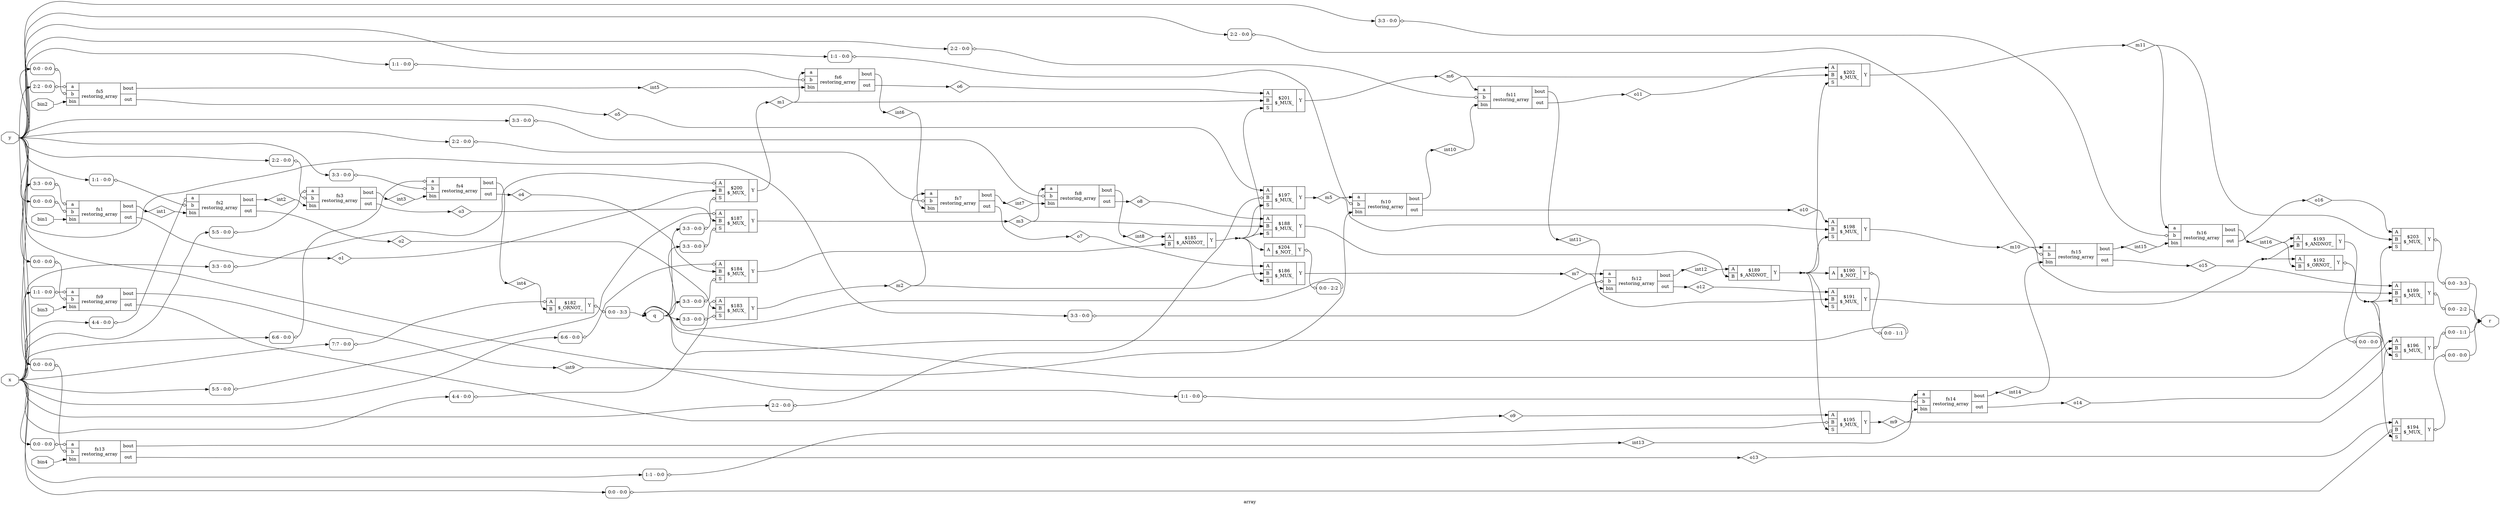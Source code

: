 digraph "array" {
label="array";
rankdir="LR";
remincross=true;
n8 [ shape=octagon, label="bin1", color="black", fontcolor="black" ];
n9 [ shape=octagon, label="bin2", color="black", fontcolor="black" ];
n10 [ shape=octagon, label="bin3", color="black", fontcolor="black" ];
n11 [ shape=octagon, label="bin4", color="black", fontcolor="black" ];
n12 [ shape=diamond, label="int1", color="black", fontcolor="black" ];
n13 [ shape=diamond, label="int10", color="black", fontcolor="black" ];
n14 [ shape=diamond, label="int11", color="black", fontcolor="black" ];
n15 [ shape=diamond, label="int12", color="black", fontcolor="black" ];
n16 [ shape=diamond, label="int13", color="black", fontcolor="black" ];
n17 [ shape=diamond, label="int14", color="black", fontcolor="black" ];
n18 [ shape=diamond, label="int15", color="black", fontcolor="black" ];
n19 [ shape=diamond, label="int16", color="black", fontcolor="black" ];
n20 [ shape=diamond, label="int2", color="black", fontcolor="black" ];
n21 [ shape=diamond, label="int3", color="black", fontcolor="black" ];
n22 [ shape=diamond, label="int4", color="black", fontcolor="black" ];
n23 [ shape=diamond, label="int5", color="black", fontcolor="black" ];
n24 [ shape=diamond, label="int6", color="black", fontcolor="black" ];
n25 [ shape=diamond, label="int7", color="black", fontcolor="black" ];
n26 [ shape=diamond, label="int8", color="black", fontcolor="black" ];
n27 [ shape=diamond, label="int9", color="black", fontcolor="black" ];
n28 [ shape=diamond, label="m1", color="black", fontcolor="black" ];
n29 [ shape=diamond, label="m10", color="black", fontcolor="black" ];
n30 [ shape=diamond, label="m11", color="black", fontcolor="black" ];
n31 [ shape=diamond, label="m2", color="black", fontcolor="black" ];
n32 [ shape=diamond, label="m3", color="black", fontcolor="black" ];
n33 [ shape=diamond, label="m5", color="black", fontcolor="black" ];
n34 [ shape=diamond, label="m6", color="black", fontcolor="black" ];
n35 [ shape=diamond, label="m7", color="black", fontcolor="black" ];
n36 [ shape=diamond, label="m9", color="black", fontcolor="black" ];
n37 [ shape=diamond, label="o1", color="black", fontcolor="black" ];
n38 [ shape=diamond, label="o10", color="black", fontcolor="black" ];
n39 [ shape=diamond, label="o11", color="black", fontcolor="black" ];
n40 [ shape=diamond, label="o12", color="black", fontcolor="black" ];
n41 [ shape=diamond, label="o13", color="black", fontcolor="black" ];
n42 [ shape=diamond, label="o14", color="black", fontcolor="black" ];
n43 [ shape=diamond, label="o15", color="black", fontcolor="black" ];
n44 [ shape=diamond, label="o16", color="black", fontcolor="black" ];
n45 [ shape=diamond, label="o2", color="black", fontcolor="black" ];
n46 [ shape=diamond, label="o3", color="black", fontcolor="black" ];
n47 [ shape=diamond, label="o4", color="black", fontcolor="black" ];
n48 [ shape=diamond, label="o5", color="black", fontcolor="black" ];
n49 [ shape=diamond, label="o6", color="black", fontcolor="black" ];
n50 [ shape=diamond, label="o7", color="black", fontcolor="black" ];
n51 [ shape=diamond, label="o8", color="black", fontcolor="black" ];
n52 [ shape=diamond, label="o9", color="black", fontcolor="black" ];
n53 [ shape=octagon, label="q", color="black", fontcolor="black" ];
n54 [ shape=octagon, label="r", color="black", fontcolor="black" ];
n55 [ shape=octagon, label="x", color="black", fontcolor="black" ];
n56 [ shape=octagon, label="y", color="black", fontcolor="black" ];
c60 [ shape=record, label="{{<p57> A|<p58> B}|$182\n$_ORNOT_|{<p59> Y}}" ];
x0 [ shape=record, style=rounded, label="<s0> 7:7 - 0:0 " ];
x0:e -> c60:p57:w [arrowhead=odiamond, arrowtail=odiamond, dir=both, color="black", label=""];
x1 [ shape=record, style=rounded, label="<s0> 0:0 - 3:3 " ];
c60:p59:e -> x1:w [arrowhead=odiamond, arrowtail=odiamond, dir=both, color="black", label=""];
c62 [ shape=record, label="{{<p57> A|<p58> B|<p61> S}|$183\n$_MUX_|{<p59> Y}}" ];
x2 [ shape=record, style=rounded, label="<s0> 4:4 - 0:0 " ];
x2:e -> c62:p57:w [arrowhead=odiamond, arrowtail=odiamond, dir=both, color="black", label=""];
x3 [ shape=record, style=rounded, label="<s0> 3:3 - 0:0 " ];
x3:e -> c62:p61:w [arrowhead=odiamond, arrowtail=odiamond, dir=both, color="black", label=""];
c63 [ shape=record, label="{{<p57> A|<p58> B|<p61> S}|$184\n$_MUX_|{<p59> Y}}" ];
x4 [ shape=record, style=rounded, label="<s0> 6:6 - 0:0 " ];
x4:e -> c63:p57:w [arrowhead=odiamond, arrowtail=odiamond, dir=both, color="black", label=""];
x5 [ shape=record, style=rounded, label="<s0> 3:3 - 0:0 " ];
x5:e -> c63:p61:w [arrowhead=odiamond, arrowtail=odiamond, dir=both, color="black", label=""];
c64 [ shape=record, label="{{<p57> A|<p58> B}|$185\n$_ANDNOT_|{<p59> Y}}" ];
c65 [ shape=record, label="{{<p57> A|<p58> B|<p61> S}|$186\n$_MUX_|{<p59> Y}}" ];
c66 [ shape=record, label="{{<p57> A|<p58> B|<p61> S}|$187\n$_MUX_|{<p59> Y}}" ];
x6 [ shape=record, style=rounded, label="<s0> 5:5 - 0:0 " ];
x6:e -> c66:p57:w [arrowhead=odiamond, arrowtail=odiamond, dir=both, color="black", label=""];
x7 [ shape=record, style=rounded, label="<s0> 3:3 - 0:0 " ];
x7:e -> c66:p61:w [arrowhead=odiamond, arrowtail=odiamond, dir=both, color="black", label=""];
c67 [ shape=record, label="{{<p57> A|<p58> B|<p61> S}|$188\n$_MUX_|{<p59> Y}}" ];
c68 [ shape=record, label="{{<p57> A|<p58> B}|$189\n$_ANDNOT_|{<p59> Y}}" ];
c69 [ shape=record, label="{{<p57> A}|$190\n$_NOT_|{<p59> Y}}" ];
x8 [ shape=record, style=rounded, label="<s0> 0:0 - 1:1 " ];
c69:p59:e -> x8:w [arrowhead=odiamond, arrowtail=odiamond, dir=both, color="black", label=""];
c70 [ shape=record, label="{{<p57> A|<p58> B|<p61> S}|$191\n$_MUX_|{<p59> Y}}" ];
c71 [ shape=record, label="{{<p57> A|<p58> B}|$192\n$_ORNOT_|{<p59> Y}}" ];
x9 [ shape=record, style=rounded, label="<s0> 0:0 - 0:0 " ];
c71:p59:e -> x9:w [arrowhead=odiamond, arrowtail=odiamond, dir=both, color="black", label=""];
c72 [ shape=record, label="{{<p57> A|<p58> B}|$193\n$_ANDNOT_|{<p59> Y}}" ];
c73 [ shape=record, label="{{<p57> A|<p58> B|<p61> S}|$194\n$_MUX_|{<p59> Y}}" ];
x10 [ shape=record, style=rounded, label="<s0> 0:0 - 0:0 " ];
x10:e -> c73:p58:w [arrowhead=odiamond, arrowtail=odiamond, dir=both, color="black", label=""];
x11 [ shape=record, style=rounded, label="<s0> 0:0 - 0:0 " ];
c73:p59:e -> x11:w [arrowhead=odiamond, arrowtail=odiamond, dir=both, color="black", label=""];
c74 [ shape=record, label="{{<p57> A|<p58> B|<p61> S}|$195\n$_MUX_|{<p59> Y}}" ];
x12 [ shape=record, style=rounded, label="<s0> 1:1 - 0:0 " ];
x12:e -> c74:p58:w [arrowhead=odiamond, arrowtail=odiamond, dir=both, color="black", label=""];
c75 [ shape=record, label="{{<p57> A|<p58> B|<p61> S}|$196\n$_MUX_|{<p59> Y}}" ];
x13 [ shape=record, style=rounded, label="<s0> 0:0 - 1:1 " ];
c75:p59:e -> x13:w [arrowhead=odiamond, arrowtail=odiamond, dir=both, color="black", label=""];
c76 [ shape=record, label="{{<p57> A|<p58> B|<p61> S}|$197\n$_MUX_|{<p59> Y}}" ];
x14 [ shape=record, style=rounded, label="<s0> 2:2 - 0:0 " ];
x14:e -> c76:p58:w [arrowhead=odiamond, arrowtail=odiamond, dir=both, color="black", label=""];
c77 [ shape=record, label="{{<p57> A|<p58> B|<p61> S}|$198\n$_MUX_|{<p59> Y}}" ];
c78 [ shape=record, label="{{<p57> A|<p58> B|<p61> S}|$199\n$_MUX_|{<p59> Y}}" ];
x15 [ shape=record, style=rounded, label="<s0> 0:0 - 2:2 " ];
c78:p59:e -> x15:w [arrowhead=odiamond, arrowtail=odiamond, dir=both, color="black", label=""];
c79 [ shape=record, label="{{<p57> A|<p58> B|<p61> S}|$200\n$_MUX_|{<p59> Y}}" ];
x16 [ shape=record, style=rounded, label="<s0> 3:3 - 0:0 " ];
x16:e -> c79:p57:w [arrowhead=odiamond, arrowtail=odiamond, dir=both, color="black", label=""];
x17 [ shape=record, style=rounded, label="<s0> 3:3 - 0:0 " ];
x17:e -> c79:p61:w [arrowhead=odiamond, arrowtail=odiamond, dir=both, color="black", label=""];
c80 [ shape=record, label="{{<p57> A|<p58> B|<p61> S}|$201\n$_MUX_|{<p59> Y}}" ];
c81 [ shape=record, label="{{<p57> A|<p58> B|<p61> S}|$202\n$_MUX_|{<p59> Y}}" ];
c82 [ shape=record, label="{{<p57> A|<p58> B|<p61> S}|$203\n$_MUX_|{<p59> Y}}" ];
x18 [ shape=record, style=rounded, label="<s0> 0:0 - 3:3 " ];
c82:p59:e -> x18:w [arrowhead=odiamond, arrowtail=odiamond, dir=both, color="black", label=""];
c83 [ shape=record, label="{{<p57> A}|$204\n$_NOT_|{<p59> Y}}" ];
x19 [ shape=record, style=rounded, label="<s0> 0:0 - 2:2 " ];
c83:p59:e -> x19:w [arrowhead=odiamond, arrowtail=odiamond, dir=both, color="black", label=""];
c89 [ shape=record, label="{{<p84> a|<p85> b|<p86> bin}|fs1\nrestoring_array|{<p87> bout|<p88> out}}" ];
x20 [ shape=record, style=rounded, label="<s0> 3:3 - 0:0 " ];
x20:e -> c89:p84:w [arrowhead=odiamond, arrowtail=odiamond, dir=both, color="black", label=""];
x21 [ shape=record, style=rounded, label="<s0> 0:0 - 0:0 " ];
x21:e -> c89:p85:w [arrowhead=odiamond, arrowtail=odiamond, dir=both, color="black", label=""];
c90 [ shape=record, label="{{<p84> a|<p85> b|<p86> bin}|fs10\nrestoring_array|{<p87> bout|<p88> out}}" ];
x22 [ shape=record, style=rounded, label="<s0> 1:1 - 0:0 " ];
x22:e -> c90:p85:w [arrowhead=odiamond, arrowtail=odiamond, dir=both, color="black", label=""];
c91 [ shape=record, label="{{<p84> a|<p85> b|<p86> bin}|fs11\nrestoring_array|{<p87> bout|<p88> out}}" ];
x23 [ shape=record, style=rounded, label="<s0> 2:2 - 0:0 " ];
x23:e -> c91:p85:w [arrowhead=odiamond, arrowtail=odiamond, dir=both, color="black", label=""];
c92 [ shape=record, label="{{<p84> a|<p85> b|<p86> bin}|fs12\nrestoring_array|{<p87> bout|<p88> out}}" ];
x24 [ shape=record, style=rounded, label="<s0> 3:3 - 0:0 " ];
x24:e -> c92:p85:w [arrowhead=odiamond, arrowtail=odiamond, dir=both, color="black", label=""];
c93 [ shape=record, label="{{<p84> a|<p85> b|<p86> bin}|fs13\nrestoring_array|{<p87> bout|<p88> out}}" ];
x25 [ shape=record, style=rounded, label="<s0> 0:0 - 0:0 " ];
x25:e -> c93:p84:w [arrowhead=odiamond, arrowtail=odiamond, dir=both, color="black", label=""];
x26 [ shape=record, style=rounded, label="<s0> 0:0 - 0:0 " ];
x26:e -> c93:p85:w [arrowhead=odiamond, arrowtail=odiamond, dir=both, color="black", label=""];
c94 [ shape=record, label="{{<p84> a|<p85> b|<p86> bin}|fs14\nrestoring_array|{<p87> bout|<p88> out}}" ];
x27 [ shape=record, style=rounded, label="<s0> 1:1 - 0:0 " ];
x27:e -> c94:p85:w [arrowhead=odiamond, arrowtail=odiamond, dir=both, color="black", label=""];
c95 [ shape=record, label="{{<p84> a|<p85> b|<p86> bin}|fs15\nrestoring_array|{<p87> bout|<p88> out}}" ];
x28 [ shape=record, style=rounded, label="<s0> 2:2 - 0:0 " ];
x28:e -> c95:p85:w [arrowhead=odiamond, arrowtail=odiamond, dir=both, color="black", label=""];
c96 [ shape=record, label="{{<p84> a|<p85> b|<p86> bin}|fs16\nrestoring_array|{<p87> bout|<p88> out}}" ];
x29 [ shape=record, style=rounded, label="<s0> 3:3 - 0:0 " ];
x29:e -> c96:p85:w [arrowhead=odiamond, arrowtail=odiamond, dir=both, color="black", label=""];
c97 [ shape=record, label="{{<p84> a|<p85> b|<p86> bin}|fs2\nrestoring_array|{<p87> bout|<p88> out}}" ];
x30 [ shape=record, style=rounded, label="<s0> 4:4 - 0:0 " ];
x30:e -> c97:p84:w [arrowhead=odiamond, arrowtail=odiamond, dir=both, color="black", label=""];
x31 [ shape=record, style=rounded, label="<s0> 1:1 - 0:0 " ];
x31:e -> c97:p85:w [arrowhead=odiamond, arrowtail=odiamond, dir=both, color="black", label=""];
c98 [ shape=record, label="{{<p84> a|<p85> b|<p86> bin}|fs3\nrestoring_array|{<p87> bout|<p88> out}}" ];
x32 [ shape=record, style=rounded, label="<s0> 5:5 - 0:0 " ];
x32:e -> c98:p84:w [arrowhead=odiamond, arrowtail=odiamond, dir=both, color="black", label=""];
x33 [ shape=record, style=rounded, label="<s0> 2:2 - 0:0 " ];
x33:e -> c98:p85:w [arrowhead=odiamond, arrowtail=odiamond, dir=both, color="black", label=""];
c99 [ shape=record, label="{{<p84> a|<p85> b|<p86> bin}|fs4\nrestoring_array|{<p87> bout|<p88> out}}" ];
x34 [ shape=record, style=rounded, label="<s0> 6:6 - 0:0 " ];
x34:e -> c99:p84:w [arrowhead=odiamond, arrowtail=odiamond, dir=both, color="black", label=""];
x35 [ shape=record, style=rounded, label="<s0> 3:3 - 0:0 " ];
x35:e -> c99:p85:w [arrowhead=odiamond, arrowtail=odiamond, dir=both, color="black", label=""];
c100 [ shape=record, label="{{<p84> a|<p85> b|<p86> bin}|fs5\nrestoring_array|{<p87> bout|<p88> out}}" ];
x36 [ shape=record, style=rounded, label="<s0> 2:2 - 0:0 " ];
x36:e -> c100:p84:w [arrowhead=odiamond, arrowtail=odiamond, dir=both, color="black", label=""];
x37 [ shape=record, style=rounded, label="<s0> 0:0 - 0:0 " ];
x37:e -> c100:p85:w [arrowhead=odiamond, arrowtail=odiamond, dir=both, color="black", label=""];
c101 [ shape=record, label="{{<p84> a|<p85> b|<p86> bin}|fs6\nrestoring_array|{<p87> bout|<p88> out}}" ];
x38 [ shape=record, style=rounded, label="<s0> 1:1 - 0:0 " ];
x38:e -> c101:p85:w [arrowhead=odiamond, arrowtail=odiamond, dir=both, color="black", label=""];
c102 [ shape=record, label="{{<p84> a|<p85> b|<p86> bin}|fs7\nrestoring_array|{<p87> bout|<p88> out}}" ];
x39 [ shape=record, style=rounded, label="<s0> 2:2 - 0:0 " ];
x39:e -> c102:p85:w [arrowhead=odiamond, arrowtail=odiamond, dir=both, color="black", label=""];
c103 [ shape=record, label="{{<p84> a|<p85> b|<p86> bin}|fs8\nrestoring_array|{<p87> bout|<p88> out}}" ];
x40 [ shape=record, style=rounded, label="<s0> 3:3 - 0:0 " ];
x40:e -> c103:p85:w [arrowhead=odiamond, arrowtail=odiamond, dir=both, color="black", label=""];
c104 [ shape=record, label="{{<p84> a|<p85> b|<p86> bin}|fs9\nrestoring_array|{<p87> bout|<p88> out}}" ];
x41 [ shape=record, style=rounded, label="<s0> 1:1 - 0:0 " ];
x41:e -> c104:p84:w [arrowhead=odiamond, arrowtail=odiamond, dir=both, color="black", label=""];
x42 [ shape=record, style=rounded, label="<s0> 0:0 - 0:0 " ];
x42:e -> c104:p85:w [arrowhead=odiamond, arrowtail=odiamond, dir=both, color="black", label=""];
n10:e -> c104:p86:w [color="black", label=""];
n11:e -> c93:p86:w [color="black", label=""];
c89:p87:e -> n12:w [color="black", label=""];
n12:e -> c97:p86:w [color="black", label=""];
c90:p87:e -> n13:w [color="black", label=""];
n13:e -> c91:p86:w [color="black", label=""];
c91:p87:e -> n14:w [color="black", label=""];
n14:e -> c92:p86:w [color="black", label=""];
c92:p87:e -> n15:w [color="black", label=""];
n15:e -> c68:p57:w [color="black", label=""];
c93:p87:e -> n16:w [color="black", label=""];
n16:e -> c94:p86:w [color="black", label=""];
c94:p87:e -> n17:w [color="black", label=""];
n17:e -> c95:p86:w [color="black", label=""];
c95:p87:e -> n18:w [color="black", label=""];
n18:e -> c96:p86:w [color="black", label=""];
c96:p87:e -> n19:w [color="black", label=""];
n19:e -> c71:p58:w [color="black", label=""];
n19:e -> c72:p57:w [color="black", label=""];
c63:p59:e -> c64:p58:w [color="black", label=""];
c97:p87:e -> n20:w [color="black", label=""];
n20:e -> c98:p86:w [color="black", label=""];
c98:p87:e -> n21:w [color="black", label=""];
n21:e -> c99:p86:w [color="black", label=""];
c99:p87:e -> n22:w [color="black", label=""];
n22:e -> c60:p58:w [color="black", label=""];
c100:p87:e -> n23:w [color="black", label=""];
n23:e -> c101:p86:w [color="black", label=""];
c101:p87:e -> n24:w [color="black", label=""];
n24:e -> c102:p86:w [color="black", label=""];
c102:p87:e -> n25:w [color="black", label=""];
n25:e -> c103:p86:w [color="black", label=""];
c103:p87:e -> n26:w [color="black", label=""];
n26:e -> c64:p57:w [color="black", label=""];
c104:p87:e -> n27:w [color="black", label=""];
n27:e -> c90:p86:w [color="black", label=""];
c79:p59:e -> n28:w [color="black", label=""];
n28:e -> c101:p84:w [color="black", label=""];
n28:e -> c80:p58:w [color="black", label=""];
c77:p59:e -> n29:w [color="black", label=""];
n29:e -> c78:p58:w [color="black", label=""];
n29:e -> c95:p84:w [color="black", label=""];
n3 [ shape=point ];
c64:p59:e -> n3:w [color="black", label=""];
n3:e -> c65:p61:w [color="black", label=""];
n3:e -> c67:p61:w [color="black", label=""];
n3:e -> c76:p61:w [color="black", label=""];
n3:e -> c80:p61:w [color="black", label=""];
n3:e -> c83:p57:w [color="black", label=""];
c81:p59:e -> n30:w [color="black", label=""];
n30:e -> c82:p58:w [color="black", label=""];
n30:e -> c96:p84:w [color="black", label=""];
c62:p59:e -> n31:w [color="black", label=""];
n31:e -> c102:p84:w [color="black", label=""];
n31:e -> c65:p58:w [color="black", label=""];
c66:p59:e -> n32:w [color="black", label=""];
n32:e -> c103:p84:w [color="black", label=""];
n32:e -> c67:p58:w [color="black", label=""];
c76:p59:e -> n33:w [color="black", label=""];
n33:e -> c77:p58:w [color="black", label=""];
n33:e -> c90:p84:w [color="black", label=""];
c80:p59:e -> n34:w [color="black", label=""];
n34:e -> c81:p58:w [color="black", label=""];
n34:e -> c91:p84:w [color="black", label=""];
c65:p59:e -> n35:w [color="black", label=""];
n35:e -> c70:p58:w [color="black", label=""];
n35:e -> c92:p84:w [color="black", label=""];
c74:p59:e -> n36:w [color="black", label=""];
n36:e -> c75:p58:w [color="black", label=""];
n36:e -> c94:p84:w [color="black", label=""];
c89:p88:e -> n37:w [color="black", label=""];
n37:e -> c79:p58:w [color="black", label=""];
c90:p88:e -> n38:w [color="black", label=""];
n38:e -> c77:p57:w [color="black", label=""];
c91:p88:e -> n39:w [color="black", label=""];
n39:e -> c81:p57:w [color="black", label=""];
c67:p59:e -> c68:p58:w [color="black", label=""];
c92:p88:e -> n40:w [color="black", label=""];
n40:e -> c70:p57:w [color="black", label=""];
c93:p88:e -> n41:w [color="black", label=""];
n41:e -> c73:p57:w [color="black", label=""];
c94:p88:e -> n42:w [color="black", label=""];
n42:e -> c75:p57:w [color="black", label=""];
c95:p88:e -> n43:w [color="black", label=""];
n43:e -> c78:p57:w [color="black", label=""];
c96:p88:e -> n44:w [color="black", label=""];
n44:e -> c82:p57:w [color="black", label=""];
c97:p88:e -> n45:w [color="black", label=""];
n45:e -> c62:p58:w [color="black", label=""];
c98:p88:e -> n46:w [color="black", label=""];
n46:e -> c66:p58:w [color="black", label=""];
c99:p88:e -> n47:w [color="black", label=""];
n47:e -> c63:p58:w [color="black", label=""];
c100:p88:e -> n48:w [color="black", label=""];
n48:e -> c76:p57:w [color="black", label=""];
c101:p88:e -> n49:w [color="black", label=""];
n49:e -> c80:p57:w [color="black", label=""];
n5 [ shape=point ];
c68:p59:e -> n5:w [color="black", label=""];
n5:e -> c69:p57:w [color="black", label=""];
n5:e -> c70:p61:w [color="black", label=""];
n5:e -> c74:p61:w [color="black", label=""];
n5:e -> c77:p61:w [color="black", label=""];
n5:e -> c81:p61:w [color="black", label=""];
c102:p88:e -> n50:w [color="black", label=""];
n50:e -> c65:p57:w [color="black", label=""];
c103:p88:e -> n51:w [color="black", label=""];
n51:e -> c67:p57:w [color="black", label=""];
c104:p88:e -> n52:w [color="black", label=""];
n52:e -> c74:p57:w [color="black", label=""];
x19:s0:e -> n53:w [color="black", label=""];
x1:s0:e -> n53:w [color="black", label=""];
x8:s0:e -> n53:w [color="black", label=""];
x9:s0:e -> n53:w [color="black", label=""];
n53:e -> x17:s0:w [color="black", label=""];
n53:e -> x3:s0:w [color="black", label=""];
n53:e -> x5:s0:w [color="black", label=""];
n53:e -> x7:s0:w [color="black", label=""];
x11:s0:e -> n54:w [color="black", label=""];
x13:s0:e -> n54:w [color="black", label=""];
x15:s0:e -> n54:w [color="black", label=""];
x18:s0:e -> n54:w [color="black", label=""];
n55:e -> x0:s0:w [color="black", label=""];
n55:e -> x10:s0:w [color="black", label=""];
n55:e -> x12:s0:w [color="black", label=""];
n55:e -> x14:s0:w [color="black", label=""];
n55:e -> x16:s0:w [color="black", label=""];
n55:e -> x20:s0:w [color="black", label=""];
n55:e -> x25:s0:w [color="black", label=""];
n55:e -> x2:s0:w [color="black", label=""];
n55:e -> x30:s0:w [color="black", label=""];
n55:e -> x32:s0:w [color="black", label=""];
n55:e -> x34:s0:w [color="black", label=""];
n55:e -> x36:s0:w [color="black", label=""];
n55:e -> x41:s0:w [color="black", label=""];
n55:e -> x4:s0:w [color="black", label=""];
n55:e -> x6:s0:w [color="black", label=""];
n56:e -> x21:s0:w [color="black", label=""];
n56:e -> x22:s0:w [color="black", label=""];
n56:e -> x23:s0:w [color="black", label=""];
n56:e -> x24:s0:w [color="black", label=""];
n56:e -> x26:s0:w [color="black", label=""];
n56:e -> x27:s0:w [color="black", label=""];
n56:e -> x28:s0:w [color="black", label=""];
n56:e -> x29:s0:w [color="black", label=""];
n56:e -> x31:s0:w [color="black", label=""];
n56:e -> x33:s0:w [color="black", label=""];
n56:e -> x35:s0:w [color="black", label=""];
n56:e -> x37:s0:w [color="black", label=""];
n56:e -> x38:s0:w [color="black", label=""];
n56:e -> x39:s0:w [color="black", label=""];
n56:e -> x40:s0:w [color="black", label=""];
n56:e -> x42:s0:w [color="black", label=""];
n6 [ shape=point ];
c70:p59:e -> n6:w [color="black", label=""];
n6:e -> c71:p57:w [color="black", label=""];
n6:e -> c72:p58:w [color="black", label=""];
n7 [ shape=point ];
c72:p59:e -> n7:w [color="black", label=""];
n7:e -> c73:p61:w [color="black", label=""];
n7:e -> c75:p61:w [color="black", label=""];
n7:e -> c78:p61:w [color="black", label=""];
n7:e -> c82:p61:w [color="black", label=""];
n8:e -> c89:p86:w [color="black", label=""];
n9:e -> c100:p86:w [color="black", label=""];
}
digraph "restoring_array" {
label="restoring_array";
rankdir="LR";
remincross=true;
n5 [ shape=octagon, label="a", color="black", fontcolor="black" ];
n6 [ shape=octagon, label="b", color="black", fontcolor="black" ];
n7 [ shape=octagon, label="bin", color="black", fontcolor="black" ];
n8 [ shape=octagon, label="bout", color="black", fontcolor="black" ];
n9 [ shape=octagon, label="out", color="black", fontcolor="black" ];
c13 [ shape=record, label="{{<p10> A|<p11> B}|$206\n$_XNOR_|{<p12> Y}}" ];
c14 [ shape=record, label="{{<p10> A|<p11> B}|$207\n$_XNOR_|{<p12> Y}}" ];
c15 [ shape=record, label="{{<p10> A|<p11> B}|$208\n$_NAND_|{<p12> Y}}" ];
c16 [ shape=record, label="{{<p10> A|<p11> B}|$209\n$_NOR_|{<p12> Y}}" ];
c18 [ shape=record, label="{{<p10> A|<p11> B|<p17> C}|$210\n$_OAI3_|{<p12> Y}}" ];
c13:p12:e -> c14:p10:w [color="black", label=""];
c15:p12:e -> c18:p17:w [color="black", label=""];
c16:p12:e -> c18:p10:w [color="black", label=""];
n5:e -> c13:p10:w [color="black", label=""];
n5:e -> c18:p11:w [color="black", label=""];
n6:e -> c13:p11:w [color="black", label=""];
n6:e -> c15:p11:w [color="black", label=""];
n6:e -> c16:p11:w [color="black", label=""];
n7:e -> c14:p11:w [color="black", label=""];
n7:e -> c15:p10:w [color="black", label=""];
n7:e -> c16:p10:w [color="black", label=""];
c18:p12:e -> n8:w [color="black", label=""];
c14:p12:e -> n9:w [color="black", label=""];
}

